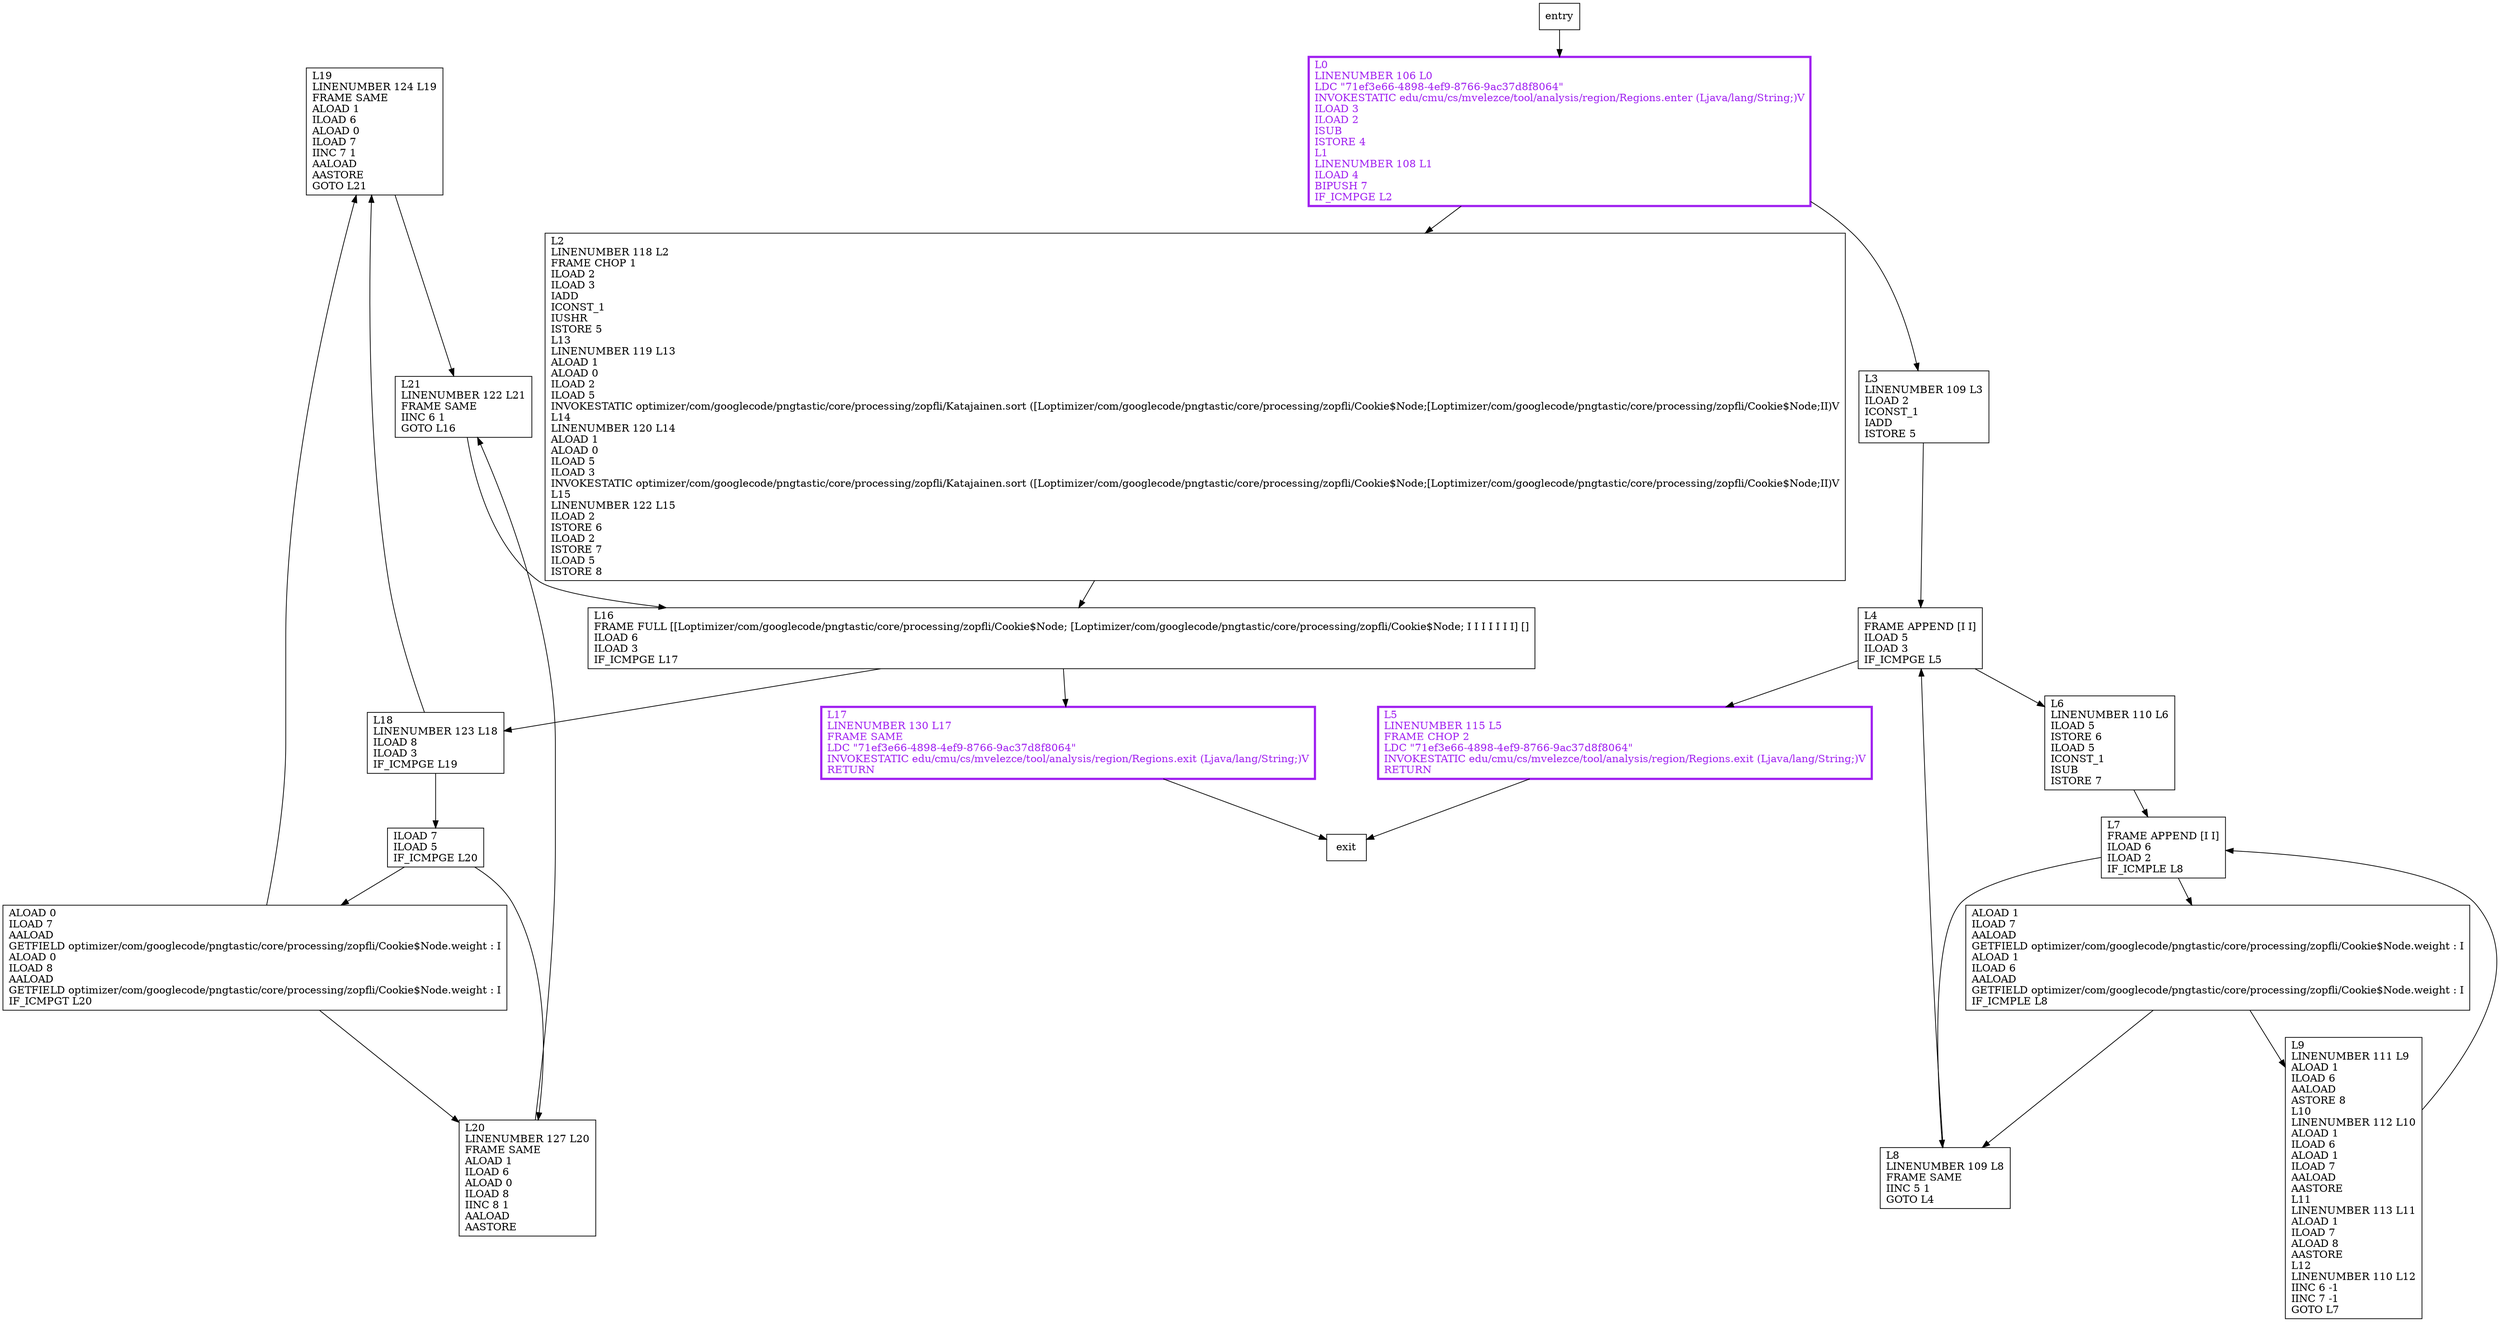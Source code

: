 digraph sort {
node [shape=record];
66231846 [label="L19\lLINENUMBER 124 L19\lFRAME SAME\lALOAD 1\lILOAD 6\lALOAD 0\lILOAD 7\lIINC 7 1\lAALOAD\lAASTORE\lGOTO L21\l"];
1775897362 [label="L0\lLINENUMBER 106 L0\lLDC \"71ef3e66-4898-4ef9-8766-9ac37d8f8064\"\lINVOKESTATIC edu/cmu/cs/mvelezce/tool/analysis/region/Regions.enter (Ljava/lang/String;)V\lILOAD 3\lILOAD 2\lISUB\lISTORE 4\lL1\lLINENUMBER 108 L1\lILOAD 4\lBIPUSH 7\lIF_ICMPGE L2\l"];
1133730108 [label="L20\lLINENUMBER 127 L20\lFRAME SAME\lALOAD 1\lILOAD 6\lALOAD 0\lILOAD 8\lIINC 8 1\lAALOAD\lAASTORE\l"];
660915526 [label="L2\lLINENUMBER 118 L2\lFRAME CHOP 1\lILOAD 2\lILOAD 3\lIADD\lICONST_1\lIUSHR\lISTORE 5\lL13\lLINENUMBER 119 L13\lALOAD 1\lALOAD 0\lILOAD 2\lILOAD 5\lINVOKESTATIC optimizer/com/googlecode/pngtastic/core/processing/zopfli/Katajainen.sort ([Loptimizer/com/googlecode/pngtastic/core/processing/zopfli/Cookie$Node;[Loptimizer/com/googlecode/pngtastic/core/processing/zopfli/Cookie$Node;II)V\lL14\lLINENUMBER 120 L14\lALOAD 1\lALOAD 0\lILOAD 5\lILOAD 3\lINVOKESTATIC optimizer/com/googlecode/pngtastic/core/processing/zopfli/Katajainen.sort ([Loptimizer/com/googlecode/pngtastic/core/processing/zopfli/Cookie$Node;[Loptimizer/com/googlecode/pngtastic/core/processing/zopfli/Cookie$Node;II)V\lL15\lLINENUMBER 122 L15\lILOAD 2\lISTORE 6\lILOAD 2\lISTORE 7\lILOAD 5\lISTORE 8\l"];
527247308 [label="ILOAD 7\lILOAD 5\lIF_ICMPGE L20\l"];
1350377659 [label="L16\lFRAME FULL [[Loptimizer/com/googlecode/pngtastic/core/processing/zopfli/Cookie$Node; [Loptimizer/com/googlecode/pngtastic/core/processing/zopfli/Cookie$Node; I I I I I I I] []\lILOAD 6\lILOAD 3\lIF_ICMPGE L17\l"];
1497983329 [label="L3\lLINENUMBER 109 L3\lILOAD 2\lICONST_1\lIADD\lISTORE 5\l"];
2021601975 [label="L8\lLINENUMBER 109 L8\lFRAME SAME\lIINC 5 1\lGOTO L4\l"];
2041611826 [label="L6\lLINENUMBER 110 L6\lILOAD 5\lISTORE 6\lILOAD 5\lICONST_1\lISUB\lISTORE 7\l"];
1082886058 [label="L5\lLINENUMBER 115 L5\lFRAME CHOP 2\lLDC \"71ef3e66-4898-4ef9-8766-9ac37d8f8064\"\lINVOKESTATIC edu/cmu/cs/mvelezce/tool/analysis/region/Regions.exit (Ljava/lang/String;)V\lRETURN\l"];
450420562 [label="L17\lLINENUMBER 130 L17\lFRAME SAME\lLDC \"71ef3e66-4898-4ef9-8766-9ac37d8f8064\"\lINVOKESTATIC edu/cmu/cs/mvelezce/tool/analysis/region/Regions.exit (Ljava/lang/String;)V\lRETURN\l"];
651698411 [label="L21\lLINENUMBER 122 L21\lFRAME SAME\lIINC 6 1\lGOTO L16\l"];
196717412 [label="L7\lFRAME APPEND [I I]\lILOAD 6\lILOAD 2\lIF_ICMPLE L8\l"];
827099978 [label="ALOAD 0\lILOAD 7\lAALOAD\lGETFIELD optimizer/com/googlecode/pngtastic/core/processing/zopfli/Cookie$Node.weight : I\lALOAD 0\lILOAD 8\lAALOAD\lGETFIELD optimizer/com/googlecode/pngtastic/core/processing/zopfli/Cookie$Node.weight : I\lIF_ICMPGT L20\l"];
1794068152 [label="ALOAD 1\lILOAD 7\lAALOAD\lGETFIELD optimizer/com/googlecode/pngtastic/core/processing/zopfli/Cookie$Node.weight : I\lALOAD 1\lILOAD 6\lAALOAD\lGETFIELD optimizer/com/googlecode/pngtastic/core/processing/zopfli/Cookie$Node.weight : I\lIF_ICMPLE L8\l"];
1992630936 [label="L9\lLINENUMBER 111 L9\lALOAD 1\lILOAD 6\lAALOAD\lASTORE 8\lL10\lLINENUMBER 112 L10\lALOAD 1\lILOAD 6\lALOAD 1\lILOAD 7\lAALOAD\lAASTORE\lL11\lLINENUMBER 113 L11\lALOAD 1\lILOAD 7\lALOAD 8\lAASTORE\lL12\lLINENUMBER 110 L12\lIINC 6 -1\lIINC 7 -1\lGOTO L7\l"];
173197870 [label="L4\lFRAME APPEND [I I]\lILOAD 5\lILOAD 3\lIF_ICMPGE L5\l"];
1171713907 [label="L18\lLINENUMBER 123 L18\lILOAD 8\lILOAD 3\lIF_ICMPGE L19\l"];
entry;
exit;
66231846 -> 651698411;
1775897362 -> 660915526;
1775897362 -> 1497983329;
1133730108 -> 651698411;
660915526 -> 1350377659;
527247308 -> 1133730108;
527247308 -> 827099978;
1350377659 -> 450420562;
1350377659 -> 1171713907;
1497983329 -> 173197870;
2021601975 -> 173197870;
2041611826 -> 196717412;
1082886058 -> exit;
450420562 -> exit;
entry -> 1775897362;
651698411 -> 1350377659;
196717412 -> 2021601975;
196717412 -> 1794068152;
827099978 -> 66231846;
827099978 -> 1133730108;
1794068152 -> 2021601975;
1794068152 -> 1992630936;
1992630936 -> 196717412;
173197870 -> 2041611826;
173197870 -> 1082886058;
1171713907 -> 66231846;
1171713907 -> 527247308;
1775897362[fontcolor="purple", penwidth=3, color="purple"];
1082886058[fontcolor="purple", penwidth=3, color="purple"];
450420562[fontcolor="purple", penwidth=3, color="purple"];
}
